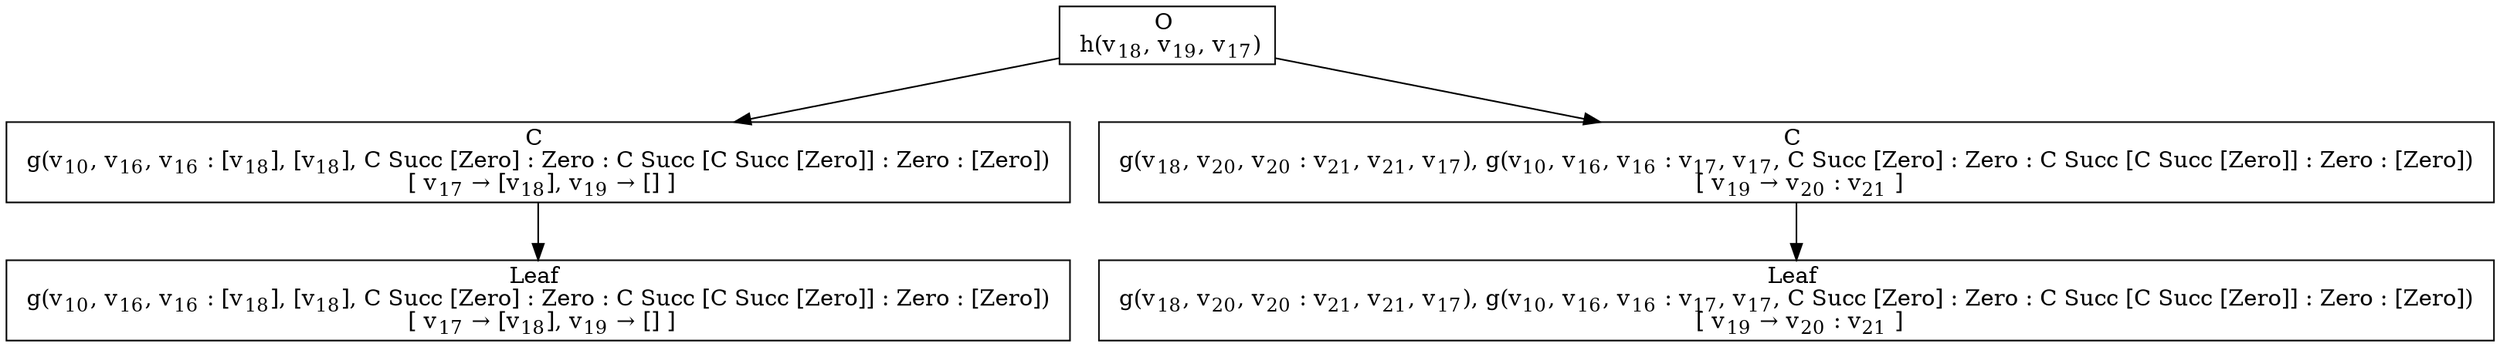 digraph {
    graph [rankdir=TB
          ,bgcolor=transparent];
    node [shape=box
         ,fillcolor=white
         ,style=filled];
    0 [label=<O <BR/> h(v<SUB>18</SUB>, v<SUB>19</SUB>, v<SUB>17</SUB>)>];
    1 [label=<C <BR/> g(v<SUB>10</SUB>, v<SUB>16</SUB>, v<SUB>16</SUB> : [v<SUB>18</SUB>], [v<SUB>18</SUB>], C Succ [Zero] : Zero : C Succ [C Succ [Zero]] : Zero : [Zero]) <BR/>  [ v<SUB>17</SUB> &rarr; [v<SUB>18</SUB>], v<SUB>19</SUB> &rarr; [] ] >];
    2 [label=<C <BR/> g(v<SUB>18</SUB>, v<SUB>20</SUB>, v<SUB>20</SUB> : v<SUB>21</SUB>, v<SUB>21</SUB>, v<SUB>17</SUB>), g(v<SUB>10</SUB>, v<SUB>16</SUB>, v<SUB>16</SUB> : v<SUB>17</SUB>, v<SUB>17</SUB>, C Succ [Zero] : Zero : C Succ [C Succ [Zero]] : Zero : [Zero]) <BR/>  [ v<SUB>19</SUB> &rarr; v<SUB>20</SUB> : v<SUB>21</SUB> ] >];
    3 [label=<Leaf <BR/> g(v<SUB>10</SUB>, v<SUB>16</SUB>, v<SUB>16</SUB> : [v<SUB>18</SUB>], [v<SUB>18</SUB>], C Succ [Zero] : Zero : C Succ [C Succ [Zero]] : Zero : [Zero]) <BR/>  [ v<SUB>17</SUB> &rarr; [v<SUB>18</SUB>], v<SUB>19</SUB> &rarr; [] ] >];
    4 [label=<Leaf <BR/> g(v<SUB>18</SUB>, v<SUB>20</SUB>, v<SUB>20</SUB> : v<SUB>21</SUB>, v<SUB>21</SUB>, v<SUB>17</SUB>), g(v<SUB>10</SUB>, v<SUB>16</SUB>, v<SUB>16</SUB> : v<SUB>17</SUB>, v<SUB>17</SUB>, C Succ [Zero] : Zero : C Succ [C Succ [Zero]] : Zero : [Zero]) <BR/>  [ v<SUB>19</SUB> &rarr; v<SUB>20</SUB> : v<SUB>21</SUB> ] >];
    0 -> 1 [label=""];
    0 -> 2 [label=""];
    1 -> 3 [label=""];
    2 -> 4 [label=""];
}